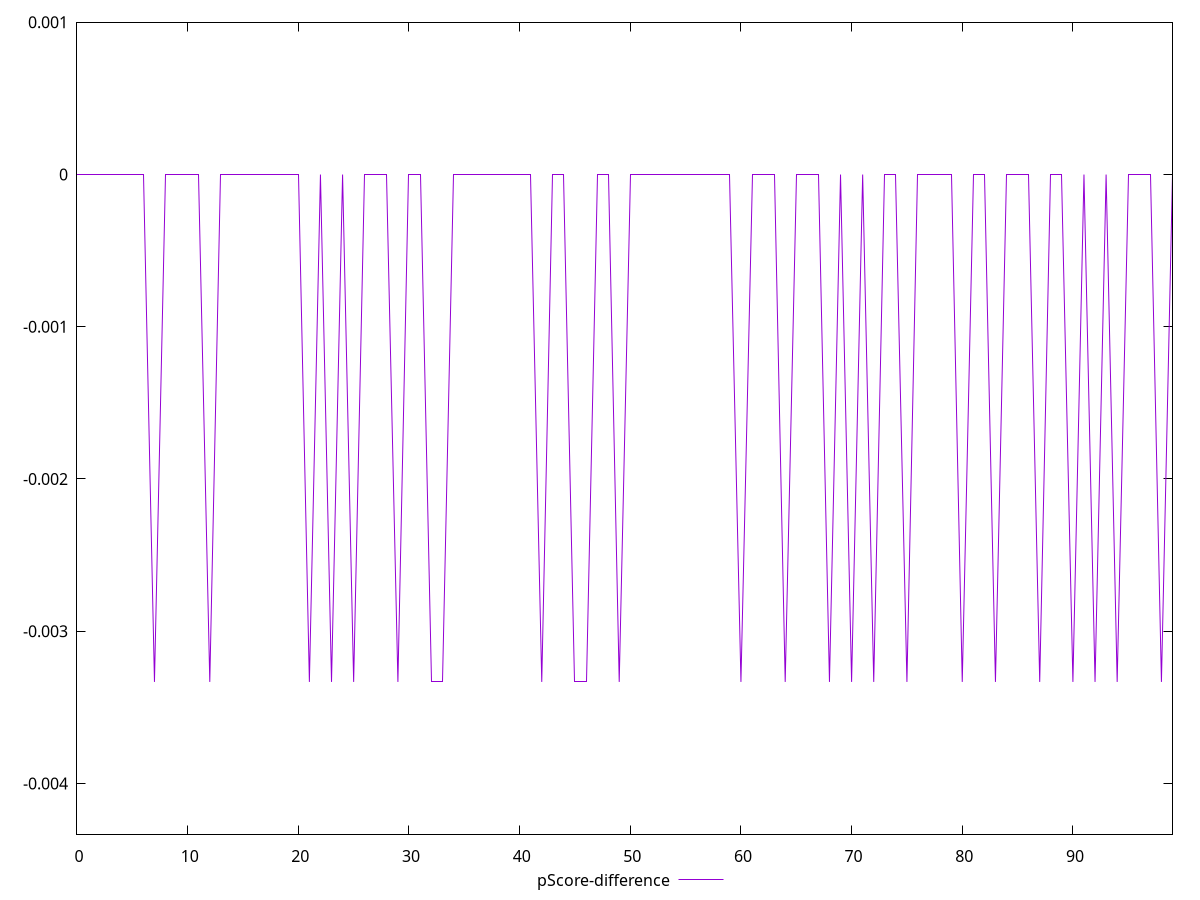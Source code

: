 reset

$pScoreDifference <<EOF
0 0
1 0
2 0
3 0
4 0
5 0
6 0
7 -0.0033333333333334103
8 0
9 0
10 0
11 0
12 -0.0033333333333334103
13 0
14 0
15 0
16 0
17 0
18 0
19 0
20 0
21 -0.0033333333333334103
22 0
23 -0.0033333333333334103
24 0
25 -0.0033333333333334103
26 0
27 0
28 0
29 -0.0033333333333334103
30 0
31 0
32 -0.0033333333333334103
33 -0.0033333333333334103
34 0
35 0
36 0
37 0
38 0
39 0
40 0
41 0
42 -0.0033333333333334103
43 0
44 0
45 -0.0033333333333334103
46 -0.0033333333333334103
47 0
48 0
49 -0.0033333333333334103
50 0
51 0
52 0
53 0
54 0
55 0
56 0
57 0
58 0
59 0
60 -0.0033333333333334103
61 0
62 0
63 0
64 -0.0033333333333334103
65 0
66 0
67 0
68 -0.0033333333333334103
69 0
70 -0.0033333333333334103
71 0
72 -0.0033333333333334103
73 0
74 0
75 -0.0033333333333334103
76 0
77 0
78 0
79 0
80 -0.0033333333333334103
81 0
82 0
83 -0.0033333333333334103
84 0
85 0
86 0
87 -0.0033333333333334103
88 0
89 0
90 -0.0033333333333334103
91 0
92 -0.0033333333333334103
93 0
94 -0.0033333333333334103
95 0
96 0
97 0
98 -0.0033333333333334103
99 0
EOF

set key outside below
set xrange [0:99]
set yrange [-0.00433333333333341:0.001]
set trange [-0.00433333333333341:0.001]
set terminal svg size 640, 500 enhanced background rgb 'white'
set output "report_00009_2021-02-08T22-37-41.559Z/uses-text-compression/samples/pages+cached+noadtech+nomedia+nocss/pScore-difference/values.svg"

plot $pScoreDifference title "pScore-difference" with line

reset
